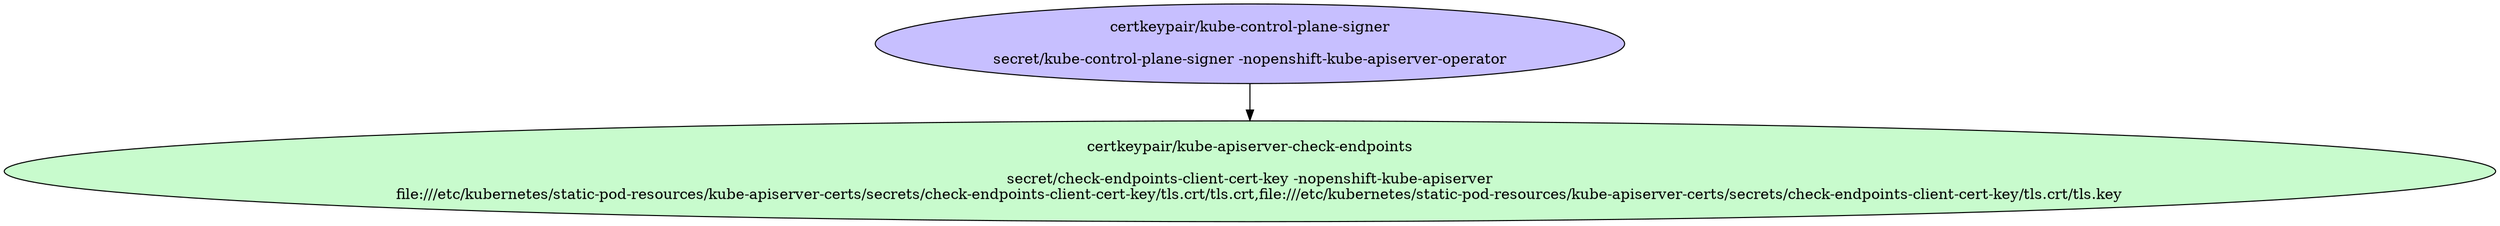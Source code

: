 digraph "Local Certificate" {
  // Node definitions.
  4 [
    label="certkeypair/kube-control-plane-signer\n\nsecret/kube-control-plane-signer -nopenshift-kube-apiserver-operator\n"
    style=filled
    fillcolor="#c7bfff"
  ];
  5 [
    label="certkeypair/kube-apiserver-check-endpoints\n\nsecret/check-endpoints-client-cert-key -nopenshift-kube-apiserver\n    file:///etc/kubernetes/static-pod-resources/kube-apiserver-certs/secrets/check-endpoints-client-cert-key/tls.crt/tls.crt,file:///etc/kubernetes/static-pod-resources/kube-apiserver-certs/secrets/check-endpoints-client-cert-key/tls.crt/tls.key\n"
    style=filled
    fillcolor="#c8fbcd"
  ];

  // Edge definitions.
  4 -> 5;
}